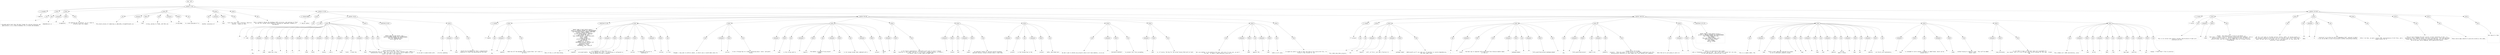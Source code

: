 digraph lpegNode {

node [fontname=Helvetica]
edge [style=dashed]

doc_0 [label="doc - 187"]


doc_0 -> { section_1}
{rank=same; section_1}

section_1 [label="section: 1-152"]


// END RANK doc_0

section_1 -> { header_2 prose_3 prose_4 prose_5 prose_6 prose_7 section_8 section_9}
{rank=same; header_2 prose_3 prose_4 prose_5 prose_6 prose_7 section_8 section_9}

header_2 [label="1 : Compiler"]

prose_3 [label="prose"]

prose_4 [label="prose"]

prose_5 [label="prose"]

prose_6 [label="prose"]

prose_7 [label="prose"]

section_8 [label="section: 21-105"]

section_9 [label="section: 153-187"]


// END RANK section_1

header_2 -> leaf_10
leaf_10  [color=Gray,shape=rectangle,fontname=Inconsolata,label="* Compiler"]
// END RANK header_2

prose_3 -> { raw_11}
{rank=same; raw_11}

raw_11 [label="raw"]


// END RANK prose_3

raw_11 -> leaf_12
leaf_12  [color=Gray,shape=rectangle,fontname=Inconsolata,label="


I decided awhile back that the best format for storing libraries and
applications is as a SQLite database full of blobs and metadata.
"]
// END RANK raw_11

prose_4 -> { raw_13 prespace_14 literal_15 raw_16}
{rank=same; raw_13 prespace_14 literal_15 raw_16}

raw_13 [label="raw"]

prespace_14 [label="prespace"]

literal_15 [label="literal"]

raw_16 [label="raw"]


// END RANK prose_4

raw_13 -> leaf_17
leaf_17  [color=Gray,shape=rectangle,fontname=Inconsolata,label="
Dependencies in"]
// END RANK raw_13

prespace_14 -> leaf_18
leaf_18  [color=Gray,shape=rectangle,fontname=Inconsolata,label=" "]
// END RANK prespace_14

literal_15 -> leaf_19
leaf_19  [color=Gray,shape=rectangle,fontname=Inconsolata,label="bridgetools"]
// END RANK literal_15

raw_16 -> leaf_20
leaf_20  [color=Gray,shape=rectangle,fontname=Inconsolata,label=" are getting out of control, so it's time to
actually make this happen.
"]
// END RANK raw_16

prose_5 -> { raw_21 prespace_22 literal_23 raw_24 prespace_25 literal_26 raw_27}
{rank=same; raw_21 prespace_22 literal_23 raw_24 prespace_25 literal_26 raw_27}

raw_21 [label="raw"]

prespace_22 [label="prespace"]

literal_23 [label="literal"]

raw_24 [label="raw"]

prespace_25 [label="prespace"]

literal_26 [label="literal"]

raw_27 [label="raw"]


// END RANK prose_5

raw_21 -> leaf_28
leaf_28  [color=Gray,shape=rectangle,fontname=Inconsolata,label="
The actual process of compiling is admirably straightforward; we"]
// END RANK raw_21

prespace_22 -> leaf_29
leaf_29  [color=Gray,shape=rectangle,fontname=Inconsolata,label=" "]
// END RANK prespace_22

literal_23 -> leaf_30
leaf_30  [color=Gray,shape=rectangle,fontname=Inconsolata,label="load"]
// END RANK literal_23

raw_24 -> leaf_31
leaf_31  [color=Gray,shape=rectangle,fontname=Inconsolata,label=" a
string, giving it a name, and then use"]
// END RANK raw_24

prespace_25 -> leaf_32
leaf_32  [color=Gray,shape=rectangle,fontname=Inconsolata,label=" "]
// END RANK prespace_25

literal_26 -> leaf_33
leaf_33  [color=Gray,shape=rectangle,fontname=Inconsolata,label="string.dump"]
// END RANK literal_26

raw_27 -> leaf_34
leaf_34  [color=Gray,shape=rectangle,fontname=Inconsolata,label=" to create bytecode of it.
"]
// END RANK raw_27

prose_6 -> { raw_35 prespace_36 literal_37 raw_38}
{rank=same; raw_35 prespace_36 literal_37 raw_38}

raw_35 [label="raw"]

prespace_36 [label="prespace"]

literal_37 [label="literal"]

raw_38 [label="raw"]


// END RANK prose_6

raw_35 -> leaf_39
leaf_39  [color=Gray,shape=rectangle,fontname=Inconsolata,label="
Another invocation of"]
// END RANK raw_35

prespace_36 -> leaf_40
leaf_40  [color=Gray,shape=rectangle,fontname=Inconsolata,label=" "]
// END RANK prespace_36

literal_37 -> leaf_41
leaf_41  [color=Gray,shape=rectangle,fontname=Inconsolata,label="load"]
// END RANK literal_37

raw_38 -> leaf_42
leaf_42  [color=Gray,shape=rectangle,fontname=Inconsolata,label=" turns this back into a function, which we
execute.  Simple as that.
"]
// END RANK raw_38

prose_7 -> { raw_43}
{rank=same; raw_43}

raw_43 [label="raw"]


// END RANK prose_7

raw_43 -> leaf_44
leaf_44  [color=Gray,shape=rectangle,fontname=Inconsolata,label="
Here I intend to design the database table structure, and continue to flesh
out the full system, while hopefully avoiding my lamentable tendency to
overspecify.

"]
// END RANK raw_43

section_8 -> { header_45 prose_46 section_47 section_48 section_49}
{rank=same; header_45 prose_46 section_47 section_48 section_49}

header_45 [label="2 : SQLite tables"]

prose_46 [label="prose"]

section_47 [label="section: 24-45"]

section_48 [label="section: 46-105"]

section_49 [label="section: 106-152"]


// END RANK section_8

header_45 -> leaf_50
leaf_50  [color=Gray,shape=rectangle,fontname=Inconsolata,label="** SQLite tables"]
// END RANK header_45

prose_46 -> { raw_51}
{rank=same; raw_51}

raw_51 [label="raw"]


// END RANK prose_46

raw_51 -> leaf_52
leaf_52  [color=Gray,shape=rectangle,fontname=Inconsolata,label="

"]
// END RANK raw_51

section_47 -> { header_53 prose_54 prose_55 codeblock_56 prose_57}
{rank=same; header_53 prose_54 prose_55 codeblock_56 prose_57}

header_53 [label="3 : code"]

prose_54 [label="prose"]

prose_55 [label="prose"]

codeblock_56 [label="code block 34-40"]

prose_57 [label="prose"]


// END RANK section_47

header_53 -> leaf_58
leaf_58  [color=Gray,shape=rectangle,fontname=Inconsolata,label="*** code"]
// END RANK header_53

prose_54 -> { raw_59 prespace_60 literal_61 raw_62 prespace_63 literal_64 raw_65 prespace_66 literal_67 raw_68 prespace_69 literal_70 raw_71 prespace_72 literal_73 raw_74 prespace_75 literal_76 raw_77}
{rank=same; raw_59 prespace_60 literal_61 raw_62 prespace_63 literal_64 raw_65 prespace_66 literal_67 raw_68 prespace_69 literal_70 raw_71 prespace_72 literal_73 raw_74 prespace_75 literal_76 raw_77}

raw_59 [label="raw"]

prespace_60 [label="prespace"]

literal_61 [label="literal"]

raw_62 [label="raw"]

prespace_63 [label="prespace"]

literal_64 [label="literal"]

raw_65 [label="raw"]

prespace_66 [label="prespace"]

literal_67 [label="literal"]

raw_68 [label="raw"]

prespace_69 [label="prespace"]

literal_70 [label="literal"]

raw_71 [label="raw"]

prespace_72 [label="prespace"]

literal_73 [label="literal"]

raw_74 [label="raw"]

prespace_75 [label="prespace"]

literal_76 [label="literal"]

raw_77 [label="raw"]


// END RANK prose_54

raw_59 -> leaf_78
leaf_78  [color=Gray,shape=rectangle,fontname=Inconsolata,label="

  The"]
// END RANK raw_59

prespace_60 -> leaf_79
leaf_79  [color=Gray,shape=rectangle,fontname=Inconsolata,label=" "]
// END RANK prespace_60

literal_61 -> leaf_80
leaf_80  [color=Gray,shape=rectangle,fontname=Inconsolata,label="code"]
// END RANK literal_61

raw_62 -> leaf_81
leaf_81  [color=Gray,shape=rectangle,fontname=Inconsolata,label=" table has a key"]
// END RANK raw_62

prespace_63 -> leaf_82
leaf_82  [color=Gray,shape=rectangle,fontname=Inconsolata,label=" "]
// END RANK prespace_63

literal_64 -> leaf_83
leaf_83  [color=Gray,shape=rectangle,fontname=Inconsolata,label="id"]
// END RANK literal_64

raw_65 -> leaf_84
leaf_84  [color=Gray,shape=rectangle,fontname=Inconsolata,label=", a"]
// END RANK raw_65

prespace_66 -> leaf_85
leaf_85  [color=Gray,shape=rectangle,fontname=Inconsolata,label=" "]
// END RANK prespace_66

literal_67 -> leaf_86
leaf_86  [color=Gray,shape=rectangle,fontname=Inconsolata,label="blob"]
// END RANK literal_67

raw_68 -> leaf_87
leaf_87  [color=Gray,shape=rectangle,fontname=Inconsolata,label=" field"]
// END RANK raw_68

prespace_69 -> leaf_88
leaf_88  [color=Gray,shape=rectangle,fontname=Inconsolata,label=" "]
// END RANK prespace_69

literal_70 -> leaf_89
leaf_89  [color=Gray,shape=rectangle,fontname=Inconsolata,label="binary"]
// END RANK literal_70

raw_71 -> leaf_90
leaf_90  [color=Gray,shape=rectangle,fontname=Inconsolata,label=", and a"]
// END RANK raw_71

prespace_72 -> leaf_91
leaf_91  [color=Gray,shape=rectangle,fontname=Inconsolata,label=""]
// END RANK prespace_72

literal_73 -> leaf_92
leaf_92  [color=Gray,shape=rectangle,fontname=Inconsolata,label="hash"]
// END RANK literal_73

raw_74 -> leaf_93
leaf_93  [color=Gray,shape=rectangle,fontname=Inconsolata,label=" field.  I think the"]
// END RANK raw_74

prespace_75 -> leaf_94
leaf_94  [color=Gray,shape=rectangle,fontname=Inconsolata,label=" "]
// END RANK prespace_75

literal_76 -> leaf_95
leaf_95  [color=Gray,shape=rectangle,fontname=Inconsolata,label="hash"]
// END RANK literal_76

raw_77 -> leaf_96
leaf_96  [color=Gray,shape=rectangle,fontname=Inconsolata,label=" field should be SHA3, just as a
best-practices sort of thing. As it turns out, after running a test, SHA512 is
substantially faster.  Now, this may or may not be true of SHA512 in pure
LuaJIT, but that's less important.
"]
// END RANK raw_77

prose_55 -> { raw_97}
{rank=same; raw_97}

raw_97 [label="raw"]


// END RANK prose_55

raw_97 -> leaf_98
leaf_98  [color=Gray,shape=rectangle,fontname=Inconsolata,label="
So we want to open/create with:
"]
// END RANK raw_97

codeblock_56 -> leaf_99
leaf_99  [color=Gray,shape=rectangle,fontname=Inconsolata,label="CREATE TABLE IF NOT EXISTS code (
   code_id INTEGER PRIMARY KEY AUTOINCREMENT,
   hash TEXT UNIQUE NOT NULL,
   binary BLOB NOT NULL
);"]
// END RANK codeblock_56

prose_57 -> { raw_100 prespace_101 literal_102 raw_103}
{rank=same; raw_100 prespace_101 literal_102 raw_103}

raw_100 [label="raw"]

prespace_101 [label="prespace"]

literal_102 [label="literal"]

raw_103 [label="raw"]


// END RANK prose_57

raw_100 -> leaf_104
leaf_104  [color=Gray,shape=rectangle,fontname=Inconsolata,label="
strictly speaking"]
// END RANK raw_100

prespace_101 -> leaf_105
leaf_105  [color=Gray,shape=rectangle,fontname=Inconsolata,label=" "]
// END RANK prespace_101

literal_102 -> leaf_106
leaf_106  [color=Gray,shape=rectangle,fontname=Inconsolata,label="blob"]
// END RANK literal_102

raw_103 -> leaf_107
leaf_107  [color=Gray,shape=rectangle,fontname=Inconsolata,label=" should also be UNIQUE but that's comparatively
expensive to check and guaranteed by the hash.

"]
// END RANK raw_103

section_48 -> { header_108 prose_109 codeblock_110 prose_111 prose_112 prose_113 prose_114 prose_115 prose_116 prose_117 prose_118 prose_119 prose_120}
{rank=same; header_108 prose_109 codeblock_110 prose_111 prose_112 prose_113 prose_114 prose_115 prose_116 prose_117 prose_118 prose_119 prose_120}

header_108 [label="3 : module"]

prose_109 [label="prose"]

codeblock_110 [label="code block 51-69"]

prose_111 [label="prose"]

prose_112 [label="prose"]

prose_113 [label="prose"]

prose_114 [label="prose"]

prose_115 [label="prose"]

prose_116 [label="prose"]

prose_117 [label="prose"]

prose_118 [label="prose"]

prose_119 [label="prose"]

prose_120 [label="prose"]


// END RANK section_48

header_108 -> leaf_121
leaf_121  [color=Gray,shape=rectangle,fontname=Inconsolata,label="*** module"]
// END RANK header_108

prose_109 -> { raw_122 prespace_123 literal_124 raw_125}
{rank=same; raw_122 prespace_123 literal_124 raw_125}

raw_122 [label="raw"]

prespace_123 [label="prespace"]

literal_124 [label="literal"]

raw_125 [label="raw"]


// END RANK prose_109

raw_122 -> leaf_126
leaf_126  [color=Gray,shape=rectangle,fontname=Inconsolata,label="

  The"]
// END RANK raw_122

prespace_123 -> leaf_127
leaf_127  [color=Gray,shape=rectangle,fontname=Inconsolata,label=" "]
// END RANK prespace_123

literal_124 -> leaf_128
leaf_128  [color=Gray,shape=rectangle,fontname=Inconsolata,label="modules"]
// END RANK literal_124

raw_125 -> leaf_129
leaf_129  [color=Gray,shape=rectangle,fontname=Inconsolata,label=" table has all the metadata about a given blob. Let's mock it
up first.
"]
// END RANK raw_125

codeblock_110 -> leaf_130
leaf_130  [color=Gray,shape=rectangle,fontname=Inconsolata,label="CREATE TABLE IF NOT EXISTS module (
   module_id INTEGER PRIMARY KEY AUTOINCREMENT,
   time DATETIME DEFAULT CURRENT_TIMESTAMP,
   snapshot INTEGER DEFAULT 1,
   version STRING DEFAULT 'SNAPSHOT',
   name STRING NOT NULL,
   type STRING DEFAULT 'luaJIT-bytecode',
   branch STRING,
   commit STRING,
   project INTEGER NOT NULL,
   code INTEGER,
   FOREIGN KEY (project)
      REFERENCES project (project_id)
      ON DELETE RESTRICT
   FOREIGN KEY (code)
      REFERENCES code (code_id)
);"]
// END RANK codeblock_110

prose_111 -> { raw_131 prespace_132 literal_133 raw_134 prespace_135 literal_136 raw_137 prespace_138 literal_139 raw_140}
{rank=same; raw_131 prespace_132 literal_133 raw_134 prespace_135 literal_136 raw_137 prespace_138 literal_139 raw_140}

raw_131 [label="raw"]

prespace_132 [label="prespace"]

literal_133 [label="literal"]

raw_134 [label="raw"]

prespace_135 [label="prespace"]

literal_136 [label="literal"]

raw_137 [label="raw"]

prespace_138 [label="prespace"]

literal_139 [label="literal"]

raw_140 [label="raw"]


// END RANK prose_111

raw_131 -> leaf_141
leaf_141  [color=Gray,shape=rectangle,fontname=Inconsolata,label="
Most of this is self-describing."]
// END RANK raw_131

prespace_132 -> leaf_142
leaf_142  [color=Gray,shape=rectangle,fontname=Inconsolata,label=" "]
// END RANK prespace_132

literal_133 -> leaf_143
leaf_143  [color=Gray,shape=rectangle,fontname=Inconsolata,label="snapshot"]
// END RANK literal_133

raw_134 -> leaf_144
leaf_144  [color=Gray,shape=rectangle,fontname=Inconsolata,label=" is a boolean, if false this is a
versioned module.  We'll be adding that later, so everything is configured so
that by default we have a snapshot. "]
// END RANK raw_134

prespace_135 -> leaf_145
leaf_145  [color=Gray,shape=rectangle,fontname=Inconsolata,label=" "]
// END RANK prespace_135

literal_136 -> leaf_146
leaf_146  [color=Gray,shape=rectangle,fontname=Inconsolata,label="version"]
// END RANK literal_136

raw_137 -> leaf_147
leaf_147  [color=Gray,shape=rectangle,fontname=Inconsolata,label=" is expected to be set to
something if"]
// END RANK raw_137

prespace_138 -> leaf_148
leaf_148  [color=Gray,shape=rectangle,fontname=Inconsolata,label=" "]
// END RANK prespace_138

literal_139 -> leaf_149
leaf_149  [color=Gray,shape=rectangle,fontname=Inconsolata,label="version"]
// END RANK literal_139

raw_140 -> leaf_150
leaf_150  [color=Gray,shape=rectangle,fontname=Inconsolata,label=" is true.
"]
// END RANK raw_140

prose_112 -> { raw_151 prespace_152 literal_153 raw_154}
{rank=same; raw_151 prespace_152 literal_153 raw_154}

raw_151 [label="raw"]

prespace_152 [label="prespace"]

literal_153 [label="literal"]

raw_154 [label="raw"]


// END RANK prose_112

raw_151 -> leaf_155
leaf_155  [color=Gray,shape=rectangle,fontname=Inconsolata,label="
Thought: I may want to enforce semver, in which case it would make sense for"]
// END RANK raw_151

prespace_152 -> leaf_156
leaf_156  [color=Gray,shape=rectangle,fontname=Inconsolata,label=""]
// END RANK prespace_152

literal_153 -> leaf_157
leaf_157  [color=Gray,shape=rectangle,fontname=Inconsolata,label="version"]
// END RANK literal_153

raw_154 -> leaf_158
leaf_158  [color=Gray,shape=rectangle,fontname=Inconsolata,label=" to be a foreign key to a table containing major, minor, and patch
fields.
"]
// END RANK raw_154

prose_113 -> { prespace_159 literal_160 raw_161 prespace_162 literal_163 raw_164 prespace_165 literal_166 raw_167 prespace_168 literal_169 raw_170}
{rank=same; prespace_159 literal_160 raw_161 prespace_162 literal_163 raw_164 prespace_165 literal_166 raw_167 prespace_168 literal_169 raw_170}

prespace_159 [label="prespace"]

literal_160 [label="literal"]

raw_161 [label="raw"]

prespace_162 [label="prespace"]

literal_163 [label="literal"]

raw_164 [label="raw"]

prespace_165 [label="prespace"]

literal_166 [label="literal"]

raw_167 [label="raw"]

prespace_168 [label="prespace"]

literal_169 [label="literal"]

raw_170 [label="raw"]


// END RANK prose_113

prespace_159 -> leaf_171
leaf_171  [color=Gray,shape=rectangle,fontname=Inconsolata,label=""]
// END RANK prespace_159

literal_160 -> leaf_172
leaf_172  [color=Gray,shape=rectangle,fontname=Inconsolata,label="name"]
// END RANK literal_160

raw_161 -> leaf_173
leaf_173  [color=Gray,shape=rectangle,fontname=Inconsolata,label=" is the string used to"]
// END RANK raw_161

prespace_162 -> leaf_174
leaf_174  [color=Gray,shape=rectangle,fontname=Inconsolata,label=" "]
// END RANK prespace_162

literal_163 -> leaf_175
leaf_175  [color=Gray,shape=rectangle,fontname=Inconsolata,label="require"]
// END RANK literal_163

raw_164 -> leaf_176
leaf_176  [color=Gray,shape=rectangle,fontname=Inconsolata,label=" the module, stripped of any project
header. "]
// END RANK raw_164

prespace_165 -> leaf_177
leaf_177  [color=Gray,shape=rectangle,fontname=Inconsolata,label=" "]
// END RANK prespace_165

literal_166 -> leaf_178
leaf_178  [color=Gray,shape=rectangle,fontname=Inconsolata,label="name"]
// END RANK literal_166

raw_167 -> leaf_179
leaf_179  [color=Gray,shape=rectangle,fontname=Inconsolata,label=" is not unique except when combined with a"]
// END RANK raw_167

prespace_168 -> leaf_180
leaf_180  [color=Gray,shape=rectangle,fontname=Inconsolata,label=" "]
// END RANK prespace_168

literal_169 -> leaf_181
leaf_181  [color=Gray,shape=rectangle,fontname=Inconsolata,label="project"]
// END RANK literal_169

raw_170 -> leaf_182
leaf_182  [color=Gray,shape=rectangle,fontname=Inconsolata,label=", which
is.
"]
// END RANK raw_170

prose_114 -> { prespace_183 literal_184 raw_185}
{rank=same; prespace_183 literal_184 raw_185}

prespace_183 [label="prespace"]

literal_184 [label="literal"]

raw_185 [label="raw"]


// END RANK prose_114

prespace_183 -> leaf_186
leaf_186  [color=Gray,shape=rectangle,fontname=Inconsolata,label=""]
// END RANK prespace_183

literal_184 -> leaf_187
leaf_187  [color=Gray,shape=rectangle,fontname=Inconsolata,label="type"]
// END RANK literal_184

raw_185 -> leaf_188
leaf_188  [color=Gray,shape=rectangle,fontname=Inconsolata,label=" is for future compatibility. Eventually we'll want to store C shared
libraries in the codex, and Orb is in principle language-agnostic, so there's
no natural limit to what types we might have.
"]
// END RANK raw_185

prose_115 -> { prespace_189 literal_190 raw_191 prespace_192 literal_193 raw_194}
{rank=same; prespace_189 literal_190 raw_191 prespace_192 literal_193 raw_194}

prespace_189 [label="prespace"]

literal_190 [label="literal"]

raw_191 [label="raw"]

prespace_192 [label="prespace"]

literal_193 [label="literal"]

raw_194 [label="raw"]


// END RANK prose_115

prespace_189 -> leaf_195
leaf_195  [color=Gray,shape=rectangle,fontname=Inconsolata,label=""]
// END RANK prespace_189

literal_190 -> leaf_196
leaf_196  [color=Gray,shape=rectangle,fontname=Inconsolata,label="branch"]
// END RANK literal_190

raw_191 -> leaf_197
leaf_197  [color=Gray,shape=rectangle,fontname=Inconsolata,label=" and"]
// END RANK raw_191

prespace_192 -> leaf_198
leaf_198  [color=Gray,shape=rectangle,fontname=Inconsolata,label=" "]
// END RANK prespace_192

literal_193 -> leaf_199
leaf_199  [color=Gray,shape=rectangle,fontname=Inconsolata,label="commit"]
// END RANK literal_193

raw_194 -> leaf_200
leaf_200  [color=Gray,shape=rectangle,fontname=Inconsolata,label=" are optional fields for version-control purposes.
Optional because release software doesn't need them.
"]
// END RANK raw_194

prose_116 -> { prespace_201 literal_202 raw_203 prespace_204 literal_205 raw_206}
{rank=same; prespace_201 literal_202 raw_203 prespace_204 literal_205 raw_206}

prespace_201 [label="prespace"]

literal_202 [label="literal"]

raw_203 [label="raw"]

prespace_204 [label="prespace"]

literal_205 [label="literal"]

raw_206 [label="raw"]


// END RANK prose_116

prespace_201 -> leaf_207
leaf_207  [color=Gray,shape=rectangle,fontname=Inconsolata,label=""]
// END RANK prespace_201

literal_202 -> leaf_208
leaf_208  [color=Gray,shape=rectangle,fontname=Inconsolata,label="project"]
// END RANK literal_202

raw_203 -> leaf_209
leaf_209  [color=Gray,shape=rectangle,fontname=Inconsolata,label=" is the foreign key to the"]
// END RANK raw_203

prespace_204 -> leaf_210
leaf_210  [color=Gray,shape=rectangle,fontname=Inconsolata,label=" "]
// END RANK prespace_204

literal_205 -> leaf_211
leaf_211  [color=Gray,shape=rectangle,fontname=Inconsolata,label="project"]
// END RANK literal_205

raw_206 -> leaf_212
leaf_212  [color=Gray,shape=rectangle,fontname=Inconsolata,label=" table, described next.
"]
// END RANK raw_206

prose_117 -> { raw_213 prespace_214 literal_215 raw_216}
{rank=same; raw_213 prespace_214 literal_215 raw_216}

raw_213 [label="raw"]

prespace_214 [label="prespace"]

literal_215 [label="literal"]

raw_216 [label="raw"]


// END RANK prose_117

raw_213 -> leaf_217
leaf_217  [color=Gray,shape=rectangle,fontname=Inconsolata,label="
We don't want to delete any projects which still have modules, so we use"]
// END RANK raw_213

prespace_214 -> leaf_218
leaf_218  [color=Gray,shape=rectangle,fontname=Inconsolata,label=""]
// END RANK prespace_214

literal_215 -> leaf_219
leaf_219  [color=Gray,shape=rectangle,fontname=Inconsolata,label="ON DELETE RESTRICT"]
// END RANK literal_215

raw_216 -> leaf_220
leaf_220  [color=Gray,shape=rectangle,fontname=Inconsolata,label=" to prevent this from succeeding.
"]
// END RANK raw_216

prose_118 -> { prespace_221 literal_222 raw_223}
{rank=same; prespace_221 literal_222 raw_223}

prespace_221 [label="prespace"]

literal_222 [label="literal"]

raw_223 [label="raw"]


// END RANK prose_118

prespace_221 -> leaf_224
leaf_224  [color=Gray,shape=rectangle,fontname=Inconsolata,label=""]
// END RANK prespace_221

literal_222 -> leaf_225
leaf_225  [color=Gray,shape=rectangle,fontname=Inconsolata,label="code"]
// END RANK literal_222

raw_223 -> leaf_226
leaf_226  [color=Gray,shape=rectangle,fontname=Inconsolata,label=" is, of course, the key for the actual binary blob and its hash.
"]
// END RANK raw_223

prose_119 -> { raw_227 prespace_228 literal_229 raw_230 prespace_231 literal_232 raw_233}
{rank=same; raw_227 prespace_228 literal_229 raw_230 prespace_231 literal_232 raw_233}

raw_227 [label="raw"]

prespace_228 [label="prespace"]

literal_229 [label="literal"]

raw_230 [label="raw"]

prespace_231 [label="prespace"]

literal_232 [label="literal"]

raw_233 [label="raw"]


// END RANK prose_119

raw_227 -> leaf_234
leaf_234  [color=Gray,shape=rectangle,fontname=Inconsolata,label="
Not sure whether to de-normalize the hash, and since I'm not sure, we won't
for now.  It doesn't seem necessary since we'll"]
// END RANK raw_227

prespace_228 -> leaf_235
leaf_235  [color=Gray,shape=rectangle,fontname=Inconsolata,label=" "]
// END RANK prespace_228

literal_229 -> leaf_236
leaf_236  [color=Gray,shape=rectangle,fontname=Inconsolata,label="JOIN"]
// END RANK literal_229

raw_230 -> leaf_237
leaf_237  [color=Gray,shape=rectangle,fontname=Inconsolata,label=" against the"]
// END RANK raw_230

prespace_231 -> leaf_238
leaf_238  [color=Gray,shape=rectangle,fontname=Inconsolata,label=" "]
// END RANK prespace_231

literal_232 -> leaf_239
leaf_239  [color=Gray,shape=rectangle,fontname=Inconsolata,label="code"]
// END RANK literal_232

raw_233 -> leaf_240
leaf_240  [color=Gray,shape=rectangle,fontname=Inconsolata,label="
table in all cases.
"]
// END RANK raw_233

prose_120 -> { raw_241}
{rank=same; raw_241}

raw_241 [label="raw"]


// END RANK prose_120

raw_241 -> leaf_242
leaf_242  [color=Gray,shape=rectangle,fontname=Inconsolata,label="
It might be useful to add at least the hash of the source Orb file, I'm
trying to stay focused for now.

"]
// END RANK raw_241

section_49 -> { header_243 prose_244 prose_245 prose_246 prose_247 prose_248 codeblock_249 prose_250 prose_251 prose_252 prose_253}
{rank=same; header_243 prose_244 prose_245 prose_246 prose_247 prose_248 codeblock_249 prose_250 prose_251 prose_252 prose_253}

header_243 [label="3 : project"]

prose_244 [label="prose"]

prose_245 [label="prose"]

prose_246 [label="prose"]

prose_247 [label="prose"]

prose_248 [label="prose"]

codeblock_249 [label="code block 125-135"]

prose_250 [label="prose"]

prose_251 [label="prose"]

prose_252 [label="prose"]

prose_253 [label="prose"]


// END RANK section_49

header_243 -> leaf_254
leaf_254  [color=Gray,shape=rectangle,fontname=Inconsolata,label="*** project"]
// END RANK header_243

prose_244 -> { raw_255}
{rank=same; raw_255}

raw_255 [label="raw"]


// END RANK prose_244

raw_255 -> leaf_256
leaf_256  [color=Gray,shape=rectangle,fontname=Inconsolata,label="

This table describes projects.
"]
// END RANK raw_255

prose_245 -> { raw_257 prespace_258 literal_259 raw_260 prespace_261 literal_262 raw_263}
{rank=same; raw_257 prespace_258 literal_259 raw_260 prespace_261 literal_262 raw_263}

raw_257 [label="raw"]

prespace_258 [label="prespace"]

literal_259 [label="literal"]

raw_260 [label="raw"]

prespace_261 [label="prespace"]

literal_262 [label="literal"]

raw_263 [label="raw"]


// END RANK prose_245

raw_257 -> leaf_264
leaf_264  [color=Gray,shape=rectangle,fontname=Inconsolata,label="
Our"]
// END RANK raw_257

prespace_258 -> leaf_265
leaf_265  [color=Gray,shape=rectangle,fontname=Inconsolata,label=" "]
// END RANK prespace_258

literal_259 -> leaf_266
leaf_266  [color=Gray,shape=rectangle,fontname=Inconsolata,label="require"]
// END RANK literal_259

raw_260 -> leaf_267
leaf_267  [color=Gray,shape=rectangle,fontname=Inconsolata,label=" will, at first, just add a function to"]
// END RANK raw_260

prespace_261 -> leaf_268
leaf_268  [color=Gray,shape=rectangle,fontname=Inconsolata,label=" "]
// END RANK prespace_261

literal_262 -> leaf_269
leaf_269  [color=Gray,shape=rectangle,fontname=Inconsolata,label="package.loader"]
// END RANK literal_262

raw_263 -> leaf_270
leaf_270  [color=Gray,shape=rectangle,fontname=Inconsolata,label=".
Additionally we'll use some sort of manifest to resolve dependencies,
but that comes later.
"]
// END RANK raw_263

prose_246 -> { raw_271 prespace_272 italic_273 raw_274 prespace_275 literal_276 raw_277 prespace_278 literal_279 raw_280}
{rank=same; raw_271 prespace_272 italic_273 raw_274 prespace_275 literal_276 raw_277 prespace_278 literal_279 raw_280}

raw_271 [label="raw"]

prespace_272 [label="prespace"]

italic_273 [label="italic"]

raw_274 [label="raw"]

prespace_275 [label="prespace"]

literal_276 [label="literal"]

raw_277 [label="raw"]

prespace_278 [label="prespace"]

literal_279 [label="literal"]

raw_280 [label="raw"]


// END RANK prose_246

raw_271 -> leaf_281
leaf_281  [color=Gray,shape=rectangle,fontname=Inconsolata,label="
I"]
// END RANK raw_271

prespace_272 -> leaf_282
leaf_282  [color=Gray,shape=rectangle,fontname=Inconsolata,label=" "]
// END RANK prespace_272

italic_273 -> leaf_283
leaf_283  [color=Gray,shape=rectangle,fontname=Inconsolata,label="think"]
// END RANK italic_273

raw_274 -> leaf_284
leaf_284  [color=Gray,shape=rectangle,fontname=Inconsolata,label=" the best way to separate fully-qualified from relative module names
is like so:"]
// END RANK raw_274

prespace_275 -> leaf_285
leaf_285  [color=Gray,shape=rectangle,fontname=Inconsolata,label=" "]
// END RANK prespace_275

literal_276 -> leaf_286
leaf_286  [color=Gray,shape=rectangle,fontname=Inconsolata,label="modname/submod"]
// END RANK literal_276

raw_277 -> leaf_287
leaf_287  [color=Gray,shape=rectangle,fontname=Inconsolata,label=","]
// END RANK raw_277

prespace_278 -> leaf_288
leaf_288  [color=Gray,shape=rectangle,fontname=Inconsolata,label=" "]
// END RANK prespace_278

literal_279 -> leaf_289
leaf_289  [color=Gray,shape=rectangle,fontname=Inconsolata,label="fully.qualified.project:modname/submod"]
// END RANK literal_279

raw_280 -> leaf_290
leaf_290  [color=Gray,shape=rectangle,fontname=Inconsolata,label=".
"]
// END RANK raw_280

prose_247 -> { raw_291 prespace_292 literal_293 raw_294 prespace_295 bold_296 raw_297}
{rank=same; raw_291 prespace_292 literal_293 raw_294 prespace_295 bold_296 raw_297}

raw_291 [label="raw"]

prespace_292 [label="prespace"]

literal_293 [label="literal"]

raw_294 [label="raw"]

prespace_295 [label="prespace"]

bold_296 [label="bold"]

raw_297 [label="raw"]


// END RANK prose_247

raw_291 -> leaf_298
leaf_298  [color=Gray,shape=rectangle,fontname=Inconsolata,label="
Any"]
// END RANK raw_291

prespace_292 -> leaf_299
leaf_299  [color=Gray,shape=rectangle,fontname=Inconsolata,label=" "]
// END RANK prespace_292

literal_293 -> leaf_300
leaf_300  [color=Gray,shape=rectangle,fontname=Inconsolata,label="fully.qualified.project"]
// END RANK literal_293

raw_294 -> leaf_301
leaf_301  [color=Gray,shape=rectangle,fontname=Inconsolata,label=" needs to be"]
// END RANK raw_294

prespace_295 -> leaf_302
leaf_302  [color=Gray,shape=rectangle,fontname=Inconsolata,label=" "]
// END RANK prespace_295

bold_296 -> leaf_303
leaf_303  [color=Gray,shape=rectangle,fontname=Inconsolata,label="globally"]
// END RANK bold_296

raw_297 -> leaf_304
leaf_304  [color=Gray,shape=rectangle,fontname=Inconsolata,label=" unique across all bridge
projects.  There has never in the history of ever been a good way to do this.
Having project manifests at least keeps this from leaking into codebases.
"]
// END RANK raw_297

prose_248 -> { raw_305 prespace_306 literal_307 raw_308}
{rank=same; raw_305 prespace_306 literal_307 raw_308}

raw_305 [label="raw"]

prespace_306 [label="prespace"]

literal_307 [label="literal"]

raw_308 [label="raw"]


// END RANK prose_248

raw_305 -> leaf_309
leaf_309  [color=Gray,shape=rectangle,fontname=Inconsolata,label="
Note that we're just going to split on"]
// END RANK raw_305

prespace_306 -> leaf_310
leaf_310  [color=Gray,shape=rectangle,fontname=Inconsolata,label=" "]
// END RANK prespace_306

literal_307 -> leaf_311
leaf_311  [color=Gray,shape=rectangle,fontname=Inconsolata,label=":"]
// END RANK literal_307

raw_308 -> leaf_312
leaf_312  [color=Gray,shape=rectangle,fontname=Inconsolata,label=", there's no expectation that either
side is formatted in any special way.  Any \"valid utf8\" except let's be real,
I'm not even going to sanitize your string...
"]
// END RANK raw_308

codeblock_249 -> leaf_313
leaf_313  [color=Gray,shape=rectangle,fontname=Inconsolata,label="CREATE TABLE IF NOT EXISTS project (
   project_id INTEGER PRIMARY KEY AUTOINCREMENT,
   name STRING UNIQUE NOT NULL,
   repo STRING,
   repo_type STRING DEFAULT 'git',
   repo_alternates STRING,
   home STRING,
   website STRING
);"]
// END RANK codeblock_249

prose_250 -> { raw_314 prespace_315 literal_316 raw_317 prespace_318 literal_319 raw_320 prespace_321 literal_322 raw_323 prespace_324 literal_325 raw_326 prespace_327 literal_328 raw_329 prespace_330 literal_331 raw_332}
{rank=same; raw_314 prespace_315 literal_316 raw_317 prespace_318 literal_319 raw_320 prespace_321 literal_322 raw_323 prespace_324 literal_325 raw_326 prespace_327 literal_328 raw_329 prespace_330 literal_331 raw_332}

raw_314 [label="raw"]

prespace_315 [label="prespace"]

literal_316 [label="literal"]

raw_317 [label="raw"]

prespace_318 [label="prespace"]

literal_319 [label="literal"]

raw_320 [label="raw"]

prespace_321 [label="prespace"]

literal_322 [label="literal"]

raw_323 [label="raw"]

prespace_324 [label="prespace"]

literal_325 [label="literal"]

raw_326 [label="raw"]

prespace_327 [label="prespace"]

literal_328 [label="literal"]

raw_329 [label="raw"]

prespace_330 [label="prespace"]

literal_331 [label="literal"]

raw_332 [label="raw"]


// END RANK prose_250

raw_314 -> leaf_333
leaf_333  [color=Gray,shape=rectangle,fontname=Inconsolata,label="
This is a simple table. The"]
// END RANK raw_314

prespace_315 -> leaf_334
leaf_334  [color=Gray,shape=rectangle,fontname=Inconsolata,label=" "]
// END RANK prespace_315

literal_316 -> leaf_335
leaf_335  [color=Gray,shape=rectangle,fontname=Inconsolata,label="name"]
// END RANK literal_316

raw_317 -> leaf_336
leaf_336  [color=Gray,shape=rectangle,fontname=Inconsolata,label=" field is most important and must be unique,
as we've indicated, globally unique."]
// END RANK raw_317

prespace_318 -> leaf_337
leaf_337  [color=Gray,shape=rectangle,fontname=Inconsolata,label=" "]
// END RANK prespace_318

literal_319 -> leaf_338
leaf_338  [color=Gray,shape=rectangle,fontname=Inconsolata,label="repo"]
// END RANK literal_319

raw_320 -> leaf_339
leaf_339  [color=Gray,shape=rectangle,fontname=Inconsolata,label=","]
// END RANK raw_320

prespace_321 -> leaf_340
leaf_340  [color=Gray,shape=rectangle,fontname=Inconsolata,label=" "]
// END RANK prespace_321

literal_322 -> leaf_341
leaf_341  [color=Gray,shape=rectangle,fontname=Inconsolata,label="home"]
// END RANK literal_322

raw_323 -> leaf_342
leaf_342  [color=Gray,shape=rectangle,fontname=Inconsolata,label=", and"]
// END RANK raw_323

prespace_324 -> leaf_343
leaf_343  [color=Gray,shape=rectangle,fontname=Inconsolata,label=" "]
// END RANK prespace_324

literal_325 -> leaf_344
leaf_344  [color=Gray,shape=rectangle,fontname=Inconsolata,label="website"]
// END RANK literal_325

raw_326 -> leaf_345
leaf_345  [color=Gray,shape=rectangle,fontname=Inconsolata,label=" are all
URIs; I think"]
// END RANK raw_326

prespace_327 -> leaf_346
leaf_346  [color=Gray,shape=rectangle,fontname=Inconsolata,label=" "]
// END RANK prespace_327

literal_328 -> leaf_347
leaf_347  [color=Gray,shape=rectangle,fontname=Inconsolata,label="repo"]
// END RANK literal_328

raw_329 -> leaf_348
leaf_348  [color=Gray,shape=rectangle,fontname=Inconsolata,label=" and"]
// END RANK raw_329

prespace_330 -> leaf_349
leaf_349  [color=Gray,shape=rectangle,fontname=Inconsolata,label=" "]
// END RANK prespace_330

literal_331 -> leaf_350
leaf_350  [color=Gray,shape=rectangle,fontname=Inconsolata,label="website"]
// END RANK literal_331

raw_332 -> leaf_351
leaf_351  [color=Gray,shape=rectangle,fontname=Inconsolata,label=" are fairly self-explanatory.
"]
// END RANK raw_332

prose_251 -> { prespace_352 literal_353 raw_354 prespace_355 literal_356 raw_357}
{rank=same; prespace_352 literal_353 raw_354 prespace_355 literal_356 raw_357}

prespace_352 [label="prespace"]

literal_353 [label="literal"]

raw_354 [label="raw"]

prespace_355 [label="prespace"]

literal_356 [label="literal"]

raw_357 [label="raw"]


// END RANK prose_251

prespace_352 -> leaf_358
leaf_358  [color=Gray,shape=rectangle,fontname=Inconsolata,label=""]
// END RANK prespace_352

literal_353 -> leaf_359
leaf_359  [color=Gray,shape=rectangle,fontname=Inconsolata,label="home"]
// END RANK literal_353

raw_354 -> leaf_360
leaf_360  [color=Gray,shape=rectangle,fontname=Inconsolata,label=" is intended to serve content, probably in JSON format, which can be
placed into a"]
// END RANK raw_354

prespace_355 -> leaf_361
leaf_361  [color=Gray,shape=rectangle,fontname=Inconsolata,label=" "]
// END RANK prespace_355

literal_356 -> leaf_362
leaf_362  [color=Gray,shape=rectangle,fontname=Inconsolata,label="codex"]
// END RANK literal_356

raw_357 -> leaf_363
leaf_363  [color=Gray,shape=rectangle,fontname=Inconsolata,label=" without having to compile a repo.  This will be added
(much) later.
"]
// END RANK raw_357

prose_252 -> { prespace_364 literal_365 raw_366}
{rank=same; prespace_364 literal_365 raw_366}

prespace_364 [label="prespace"]

literal_365 [label="literal"]

raw_366 [label="raw"]


// END RANK prose_252

prespace_364 -> leaf_367
leaf_367  [color=Gray,shape=rectangle,fontname=Inconsolata,label=""]
// END RANK prespace_364

literal_365 -> leaf_368
leaf_368  [color=Gray,shape=rectangle,fontname=Inconsolata,label="repo_alternates"]
// END RANK literal_365

raw_366 -> leaf_369
leaf_369  [color=Gray,shape=rectangle,fontname=Inconsolata,label=" is just what it says: if the main repo isn't available for
any reason, this is a list of URIs which can be checked for the repo.  Format
TBD.
"]
// END RANK raw_366

prose_253 -> { raw_370 prespace_371 literal_372 raw_373 prespace_374 literal_375 raw_376 prespace_377 literal_378 raw_379 prespace_380 literal_381 raw_382}
{rank=same; raw_370 prespace_371 literal_372 raw_373 prespace_374 literal_375 raw_376 prespace_377 literal_378 raw_379 prespace_380 literal_381 raw_382}

raw_370 [label="raw"]

prespace_371 [label="prespace"]

literal_372 [label="literal"]

raw_373 [label="raw"]

prespace_374 [label="prespace"]

literal_375 [label="literal"]

raw_376 [label="raw"]

prespace_377 [label="prespace"]

literal_378 [label="literal"]

raw_379 [label="raw"]

prespace_380 [label="prespace"]

literal_381 [label="literal"]

raw_382 [label="raw"]


// END RANK prose_253

raw_370 -> leaf_383
leaf_383  [color=Gray,shape=rectangle,fontname=Inconsolata,label="
This scheme isn't 100% satisfactory, since"]
// END RANK raw_370

prespace_371 -> leaf_384
leaf_384  [color=Gray,shape=rectangle,fontname=Inconsolata,label=" "]
// END RANK prespace_371

literal_372 -> leaf_385
leaf_385  [color=Gray,shape=rectangle,fontname=Inconsolata,label="repo"]
// END RANK literal_372

raw_373 -> leaf_386
leaf_386  [color=Gray,shape=rectangle,fontname=Inconsolata,label=" can be"]
// END RANK raw_373

prespace_374 -> leaf_387
leaf_387  [color=Gray,shape=rectangle,fontname=Inconsolata,label=" "]
// END RANK prespace_374

literal_375 -> leaf_388
leaf_388  [color=Gray,shape=rectangle,fontname=Inconsolata,label="NULL"]
// END RANK literal_375

raw_376 -> leaf_389
leaf_389  [color=Gray,shape=rectangle,fontname=Inconsolata,label=", but"]
// END RANK raw_376

prespace_377 -> leaf_390
leaf_390  [color=Gray,shape=rectangle,fontname=Inconsolata,label=""]
// END RANK prespace_377

literal_378 -> leaf_391
leaf_391  [color=Gray,shape=rectangle,fontname=Inconsolata,label="repo_type"]
// END RANK literal_378

raw_379 -> leaf_392
leaf_392  [color=Gray,shape=rectangle,fontname=Inconsolata,label=" would be"]
// END RANK raw_379

prespace_380 -> leaf_393
leaf_393  [color=Gray,shape=rectangle,fontname=Inconsolata,label=" "]
// END RANK prespace_380

literal_381 -> leaf_394
leaf_394  [color=Gray,shape=rectangle,fontname=Inconsolata,label="git"]
// END RANK literal_381

raw_382 -> leaf_395
leaf_395  [color=Gray,shape=rectangle,fontname=Inconsolata,label=" anyway. I think that's fine in practice.

"]
// END RANK raw_382

section_9 -> { header_396 prose_397 prose_398 prose_399 prose_400 prose_401 prose_402 prose_403}
{rank=same; header_396 prose_397 prose_398 prose_399 prose_400 prose_401 prose_402 prose_403}

header_396 [label="2 : Future"]

prose_397 [label="prose"]

prose_398 [label="prose"]

prose_399 [label="prose"]

prose_400 [label="prose"]

prose_401 [label="prose"]

prose_402 [label="prose"]

prose_403 [label="prose"]


// END RANK section_9

header_396 -> leaf_404
leaf_404  [color=Gray,shape=rectangle,fontname=Inconsolata,label="** Future"]
// END RANK header_396

prose_397 -> { raw_405 prespace_406 literal_407 raw_408}
{rank=same; raw_405 prespace_406 literal_407 raw_408}

raw_405 [label="raw"]

prespace_406 [label="prespace"]

literal_407 [label="literal"]

raw_408 [label="raw"]


// END RANK prose_397

raw_405 -> leaf_409
leaf_409  [color=Gray,shape=rectangle,fontname=Inconsolata,label="

  This is an initial and (almost) minimal specification of what will
eventually be the"]
// END RANK raw_405

prespace_406 -> leaf_410
leaf_410  [color=Gray,shape=rectangle,fontname=Inconsolata,label=" "]
// END RANK prespace_406

literal_407 -> leaf_411
leaf_411  [color=Gray,shape=rectangle,fontname=Inconsolata,label="codex"]
// END RANK literal_407

raw_408 -> leaf_412
leaf_412  [color=Gray,shape=rectangle,fontname=Inconsolata,label=" format.  One thing Orb is trying to do better, is
that there is always a bunch of metadata associated with codebases, and no
obvious place to store it.  We're compelled to think of code as a
pile-of-files, and this breaks down badly when we're doing literate
programming.
"]
// END RANK raw_408

prose_398 -> { raw_413}
{rank=same; raw_413}

raw_413 [label="raw"]


// END RANK prose_398

raw_413 -> leaf_414
leaf_414  [color=Gray,shape=rectangle,fontname=Inconsolata,label="
Nor do I just want to recreate version control, badly. At various points in
this journey I wanted to use fossil-scm as a library, and I still think that's
about the best way to do things, but it's not practical for now, given the
resources I have available.
"]
// END RANK raw_413

prose_399 -> { raw_415 prespace_416 italic_417 raw_418}
{rank=same; raw_415 prespace_416 italic_417 raw_418}

raw_415 [label="raw"]

prespace_416 [label="prespace"]

italic_417 [label="italic"]

raw_418 [label="raw"]


// END RANK prose_399

raw_415 -> leaf_419
leaf_419  [color=Gray,shape=rectangle,fontname=Inconsolata,label="
What"]
// END RANK raw_415

prespace_416 -> leaf_420
leaf_420  [color=Gray,shape=rectangle,fontname=Inconsolata,label=" "]
// END RANK prespace_416

italic_417 -> leaf_421
leaf_421  [color=Gray,shape=rectangle,fontname=Inconsolata,label="is"]
// END RANK italic_417

raw_418 -> leaf_422
leaf_422  [color=Gray,shape=rectangle,fontname=Inconsolata,label=" practical is to solve my case of dependency hell, and get to where
I can use my REPL on any of my projects without everything breaking.
"]
// END RANK raw_418

prose_400 -> { raw_423}
{rank=same; raw_423}

raw_423 [label="raw"]


// END RANK prose_400

raw_423 -> leaf_424
leaf_424  [color=Gray,shape=rectangle,fontname=Inconsolata,label="
After I do that, we want a native HTML representation of Orb files, and a
simple server for it.
"]
// END RANK raw_423

prose_401 -> { raw_425}
{rank=same; raw_425}

raw_425 [label="raw"]


// END RANK prose_401

raw_425 -> leaf_426
leaf_426  [color=Gray,shape=rectangle,fontname=Inconsolata,label="
Then we start breaking the most serious current limitation of Orb: it's
basically a fancy comment system, from Lua's perspective.  The load-and-dump
scheme does strip all the extraneous whitespace and keep the line numbers,
but we do want source mapping, which generalizes better.
"]
// END RANK raw_425

prose_402 -> { raw_427}
{rank=same; raw_427}

raw_427 [label="raw"]


// END RANK prose_402

raw_427 -> leaf_428
leaf_428  [color=Gray,shape=rectangle,fontname=Inconsolata,label="
Those source maps should of course be stored in the codex.
"]
// END RANK raw_427

prose_403 -> { raw_429}
{rank=same; raw_429}

raw_429 [label="raw"]


// END RANK prose_403

raw_429 -> leaf_430
leaf_430  [color=Gray,shape=rectangle,fontname=Inconsolata,label="
One leap at a time.






"]
// END RANK raw_429


}

